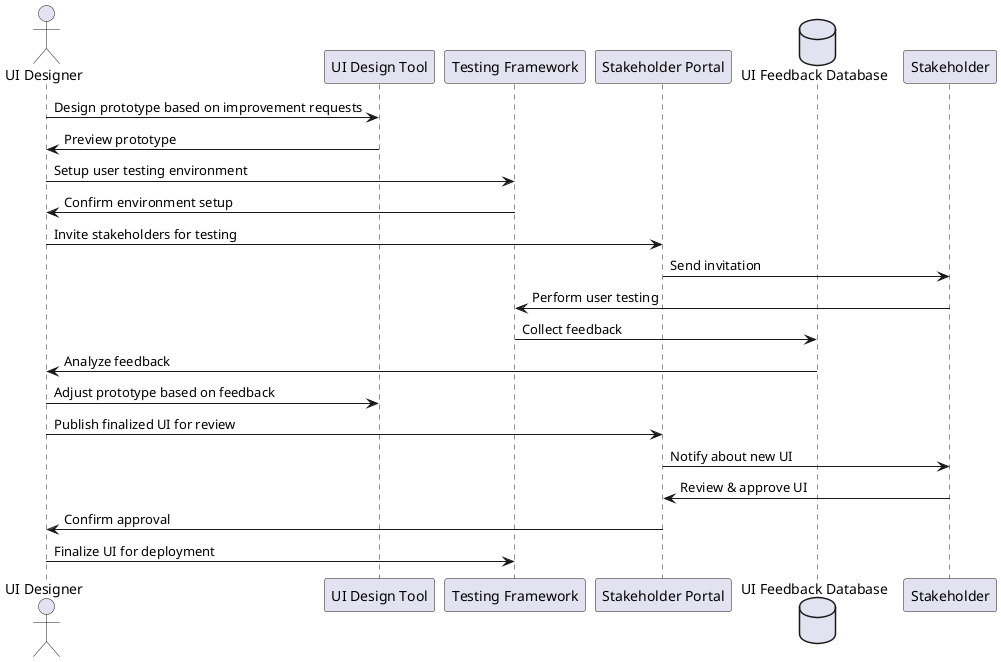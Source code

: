 @startuml
actor "UI Designer" as UI
participant "UI Design Tool" as Tool
participant "Testing Framework" as Framework
participant "Stakeholder Portal" as Portal
database "UI Feedback Database" as FeedbackDB
participant "Stakeholder" as Stakeholder

UI -> Tool: Design prototype based on improvement requests
Tool -> UI: Preview prototype

UI -> Framework: Setup user testing environment
Framework -> UI: Confirm environment setup

UI -> Portal: Invite stakeholders for testing
Portal -> Stakeholder: Send invitation

Stakeholder -> Framework: Perform user testing
Framework -> FeedbackDB: Collect feedback

FeedbackDB -> UI: Analyze feedback
UI -> Tool: Adjust prototype based on feedback

UI -> Portal: Publish finalized UI for review
Portal -> Stakeholder: Notify about new UI

Stakeholder -> Portal: Review & approve UI
Portal -> UI: Confirm approval

UI -> Framework: Finalize UI for deployment
@enduml